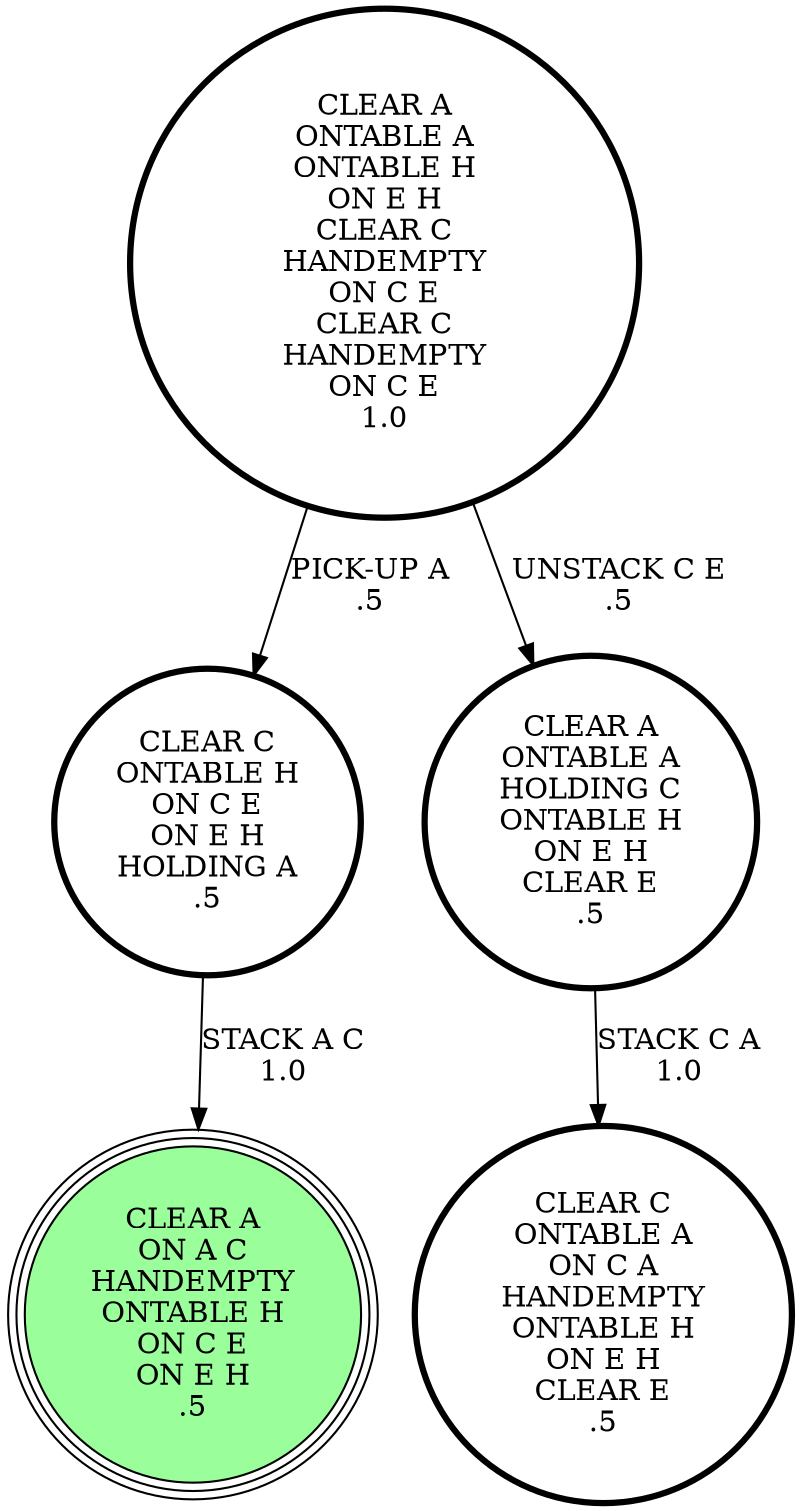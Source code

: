 digraph {
"CLEAR C\nONTABLE H\nON C E\nON E H\nHOLDING A\n.5\n" -> "CLEAR A\nON A C\nHANDEMPTY\nONTABLE H\nON C E\nON E H\n.5\n"[label="STACK A C\n1.0\n"];
"CLEAR A\nONTABLE A\nHOLDING C\nONTABLE H\nON E H\nCLEAR E\n.5\n" -> "CLEAR C\nONTABLE A\nON C A\nHANDEMPTY\nONTABLE H\nON E H\nCLEAR E\n.5\n"[label="STACK C A\n1.0\n"];
"CLEAR A\nONTABLE A\nONTABLE H\nON E H\nCLEAR C\nHANDEMPTY\nON C E\nCLEAR C\nHANDEMPTY\nON C E\n1.0\n" -> "CLEAR A\nONTABLE A\nHOLDING C\nONTABLE H\nON E H\nCLEAR E\n.5\n"[label="UNSTACK C E\n.5\n"];
"CLEAR A\nONTABLE A\nONTABLE H\nON E H\nCLEAR C\nHANDEMPTY\nON C E\nCLEAR C\nHANDEMPTY\nON C E\n1.0\n" -> "CLEAR C\nONTABLE H\nON C E\nON E H\nHOLDING A\n.5\n"[label="PICK-UP A\n.5\n"];
"CLEAR A\nON A C\nHANDEMPTY\nONTABLE H\nON C E\nON E H\n.5\n" [shape=circle, style=filled, fillcolor=palegreen1, peripheries=3];
"CLEAR C\nONTABLE A\nON C A\nHANDEMPTY\nONTABLE H\nON E H\nCLEAR E\n.5\n" [shape=circle, penwidth=3];
"CLEAR A\nON A C\nHANDEMPTY\nONTABLE H\nON C E\nON E H\n.5\n" [shape=circle, style=filled, fillcolor=palegreen1, peripheries=3];
"CLEAR C\nONTABLE H\nON C E\nON E H\nHOLDING A\n.5\n" [shape=circle, penwidth=3];
"CLEAR A\nONTABLE A\nHOLDING C\nONTABLE H\nON E H\nCLEAR E\n.5\n" [shape=circle, penwidth=3];
"CLEAR A\nONTABLE A\nONTABLE H\nON E H\nCLEAR C\nHANDEMPTY\nON C E\nCLEAR C\nHANDEMPTY\nON C E\n1.0\n" [shape=circle, penwidth=3];
"CLEAR C\nONTABLE A\nON C A\nHANDEMPTY\nONTABLE H\nON E H\nCLEAR E\n.5\n" [shape=circle, penwidth=3];
}
